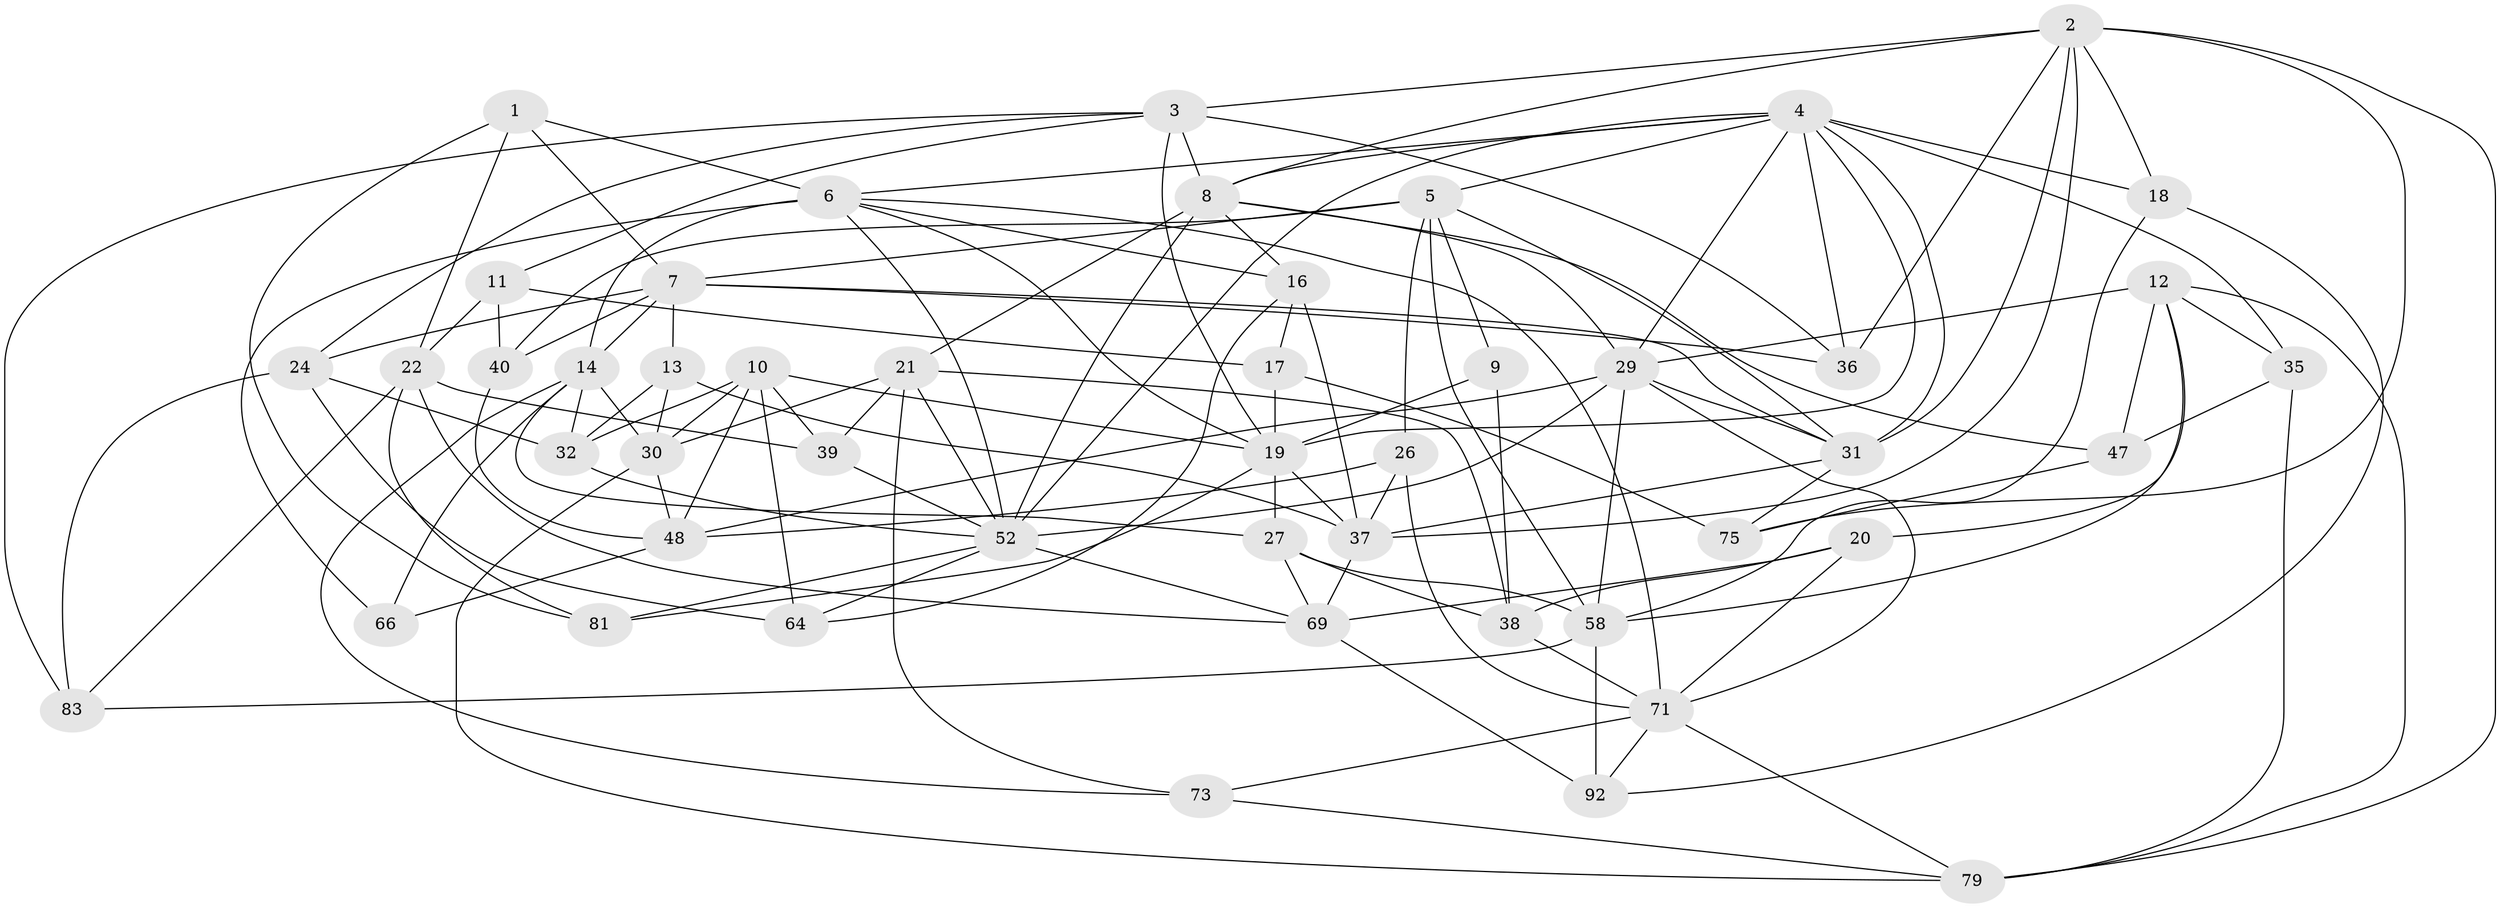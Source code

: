 // original degree distribution, {4: 1.0}
// Generated by graph-tools (version 1.1) at 2025/16/03/09/25 04:16:41]
// undirected, 48 vertices, 135 edges
graph export_dot {
graph [start="1"]
  node [color=gray90,style=filled];
  1;
  2 [super="+51"];
  3 [super="+25"];
  4 [super="+33+74"];
  5 [super="+54"];
  6 [super="+43+68"];
  7 [super="+65+90"];
  8 [super="+49+44+84"];
  9;
  10 [super="+41"];
  11;
  12 [super="+62"];
  13;
  14 [super="+57+15"];
  16 [super="+46"];
  17;
  18;
  19 [super="+28+96"];
  20;
  21 [super="+50"];
  22 [super="+23"];
  24 [super="+94"];
  26;
  27 [super="+34"];
  29 [super="+86+59"];
  30 [super="+42"];
  31 [super="+95+93"];
  32 [super="+91"];
  35;
  36;
  37 [super="+70+56"];
  38 [super="+45"];
  39;
  40;
  47;
  48 [super="+80"];
  52 [super="+67+63+60"];
  58 [super="+89+76"];
  64;
  66;
  69 [super="+87"];
  71 [super="+82+77"];
  73;
  75;
  79 [super="+88"];
  81;
  83;
  92;
  1 -- 81;
  1 -- 22;
  1 -- 6;
  1 -- 7;
  2 -- 79;
  2 -- 36;
  2 -- 18;
  2 -- 37;
  2 -- 8;
  2 -- 75;
  2 -- 31;
  2 -- 3;
  3 -- 83;
  3 -- 19;
  3 -- 8 [weight=2];
  3 -- 36;
  3 -- 24;
  3 -- 11;
  4 -- 36;
  4 -- 31;
  4 -- 18;
  4 -- 5;
  4 -- 8;
  4 -- 6;
  4 -- 35;
  4 -- 52;
  4 -- 19;
  4 -- 29;
  5 -- 40;
  5 -- 9;
  5 -- 26;
  5 -- 31;
  5 -- 58 [weight=2];
  5 -- 7;
  6 -- 14 [weight=2];
  6 -- 66 [weight=2];
  6 -- 19;
  6 -- 71;
  6 -- 16;
  6 -- 52;
  7 -- 36;
  7 -- 40;
  7 -- 31;
  7 -- 14;
  7 -- 24;
  7 -- 13;
  8 -- 21;
  8 -- 16 [weight=2];
  8 -- 52;
  8 -- 47;
  8 -- 29;
  9 -- 19;
  9 -- 38 [weight=2];
  10 -- 30;
  10 -- 64;
  10 -- 48;
  10 -- 39;
  10 -- 19;
  10 -- 32;
  11 -- 22;
  11 -- 17;
  11 -- 40;
  12 -- 47;
  12 -- 29;
  12 -- 35;
  12 -- 20;
  12 -- 79;
  12 -- 58;
  13 -- 30;
  13 -- 32;
  13 -- 37;
  14 -- 73;
  14 -- 30;
  14 -- 32;
  14 -- 66;
  14 -- 27;
  16 -- 17;
  16 -- 37;
  16 -- 64;
  17 -- 75;
  17 -- 19;
  18 -- 92;
  18 -- 58;
  19 -- 81;
  19 -- 27 [weight=2];
  19 -- 37;
  20 -- 69;
  20 -- 71;
  20 -- 38;
  21 -- 52;
  21 -- 30;
  21 -- 73;
  21 -- 38;
  21 -- 39;
  22 -- 39;
  22 -- 81;
  22 -- 83;
  22 -- 69;
  24 -- 83;
  24 -- 32 [weight=2];
  24 -- 64;
  26 -- 37;
  26 -- 48;
  26 -- 71;
  27 -- 69;
  27 -- 38;
  27 -- 58;
  29 -- 48;
  29 -- 52;
  29 -- 31;
  29 -- 71;
  29 -- 58;
  30 -- 79;
  30 -- 48;
  31 -- 37 [weight=2];
  31 -- 75;
  32 -- 52;
  35 -- 79;
  35 -- 47;
  37 -- 69;
  38 -- 71;
  39 -- 52;
  40 -- 48;
  47 -- 75;
  48 -- 66;
  52 -- 81;
  52 -- 69;
  52 -- 64;
  58 -- 92;
  58 -- 83;
  69 -- 92;
  71 -- 73;
  71 -- 92;
  71 -- 79;
  73 -- 79;
}
